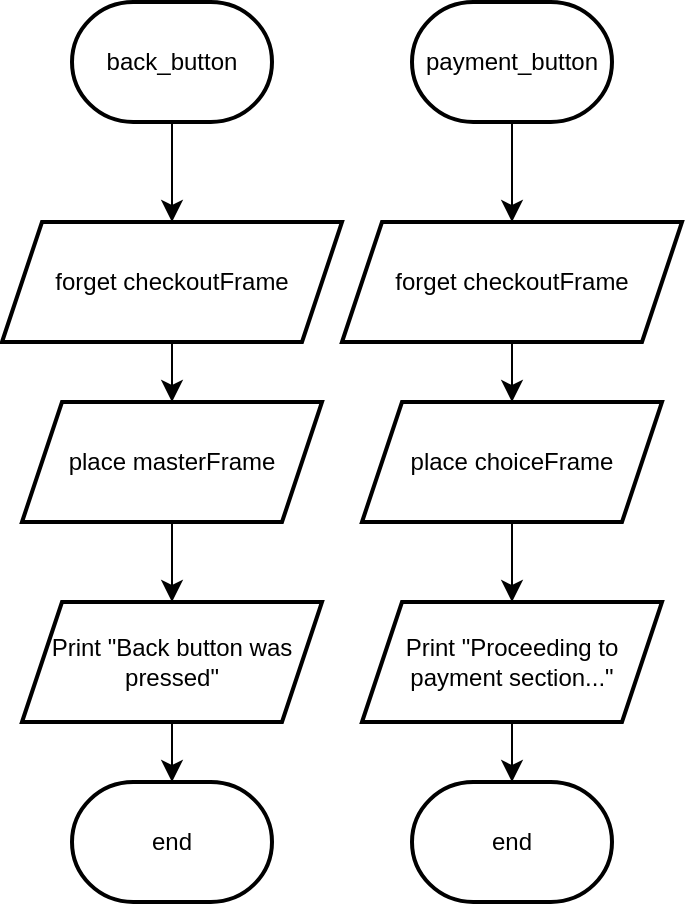 <mxfile version="24.7.4">
  <diagram id="C5RBs43oDa-KdzZeNtuy" name="Page-1">
    <mxGraphModel dx="802" dy="627" grid="1" gridSize="10" guides="1" tooltips="1" connect="1" arrows="1" fold="1" page="1" pageScale="1" pageWidth="827" pageHeight="1169" math="0" shadow="0">
      <root>
        <mxCell id="WIyWlLk6GJQsqaUBKTNV-0" />
        <mxCell id="WIyWlLk6GJQsqaUBKTNV-1" parent="WIyWlLk6GJQsqaUBKTNV-0" />
        <mxCell id="6FuJvIswQtkl7MqxrZb2-9" value="" style="edgeStyle=none;curved=1;rounded=0;orthogonalLoop=1;jettySize=auto;html=1;fontSize=12;startSize=8;endSize=8;" edge="1" parent="WIyWlLk6GJQsqaUBKTNV-1" source="6FuJvIswQtkl7MqxrZb2-3" target="6FuJvIswQtkl7MqxrZb2-8">
          <mxGeometry relative="1" as="geometry" />
        </mxCell>
        <mxCell id="6FuJvIswQtkl7MqxrZb2-3" value="back_button" style="strokeWidth=2;html=1;shape=mxgraph.flowchart.terminator;whiteSpace=wrap;" vertex="1" parent="WIyWlLk6GJQsqaUBKTNV-1">
          <mxGeometry x="85" y="10" width="100" height="60" as="geometry" />
        </mxCell>
        <mxCell id="6FuJvIswQtkl7MqxrZb2-4" value="end" style="strokeWidth=2;html=1;shape=mxgraph.flowchart.terminator;whiteSpace=wrap;" vertex="1" parent="WIyWlLk6GJQsqaUBKTNV-1">
          <mxGeometry x="85" y="400" width="100" height="60" as="geometry" />
        </mxCell>
        <mxCell id="6FuJvIswQtkl7MqxrZb2-11" value="" style="edgeStyle=none;curved=1;rounded=0;orthogonalLoop=1;jettySize=auto;html=1;fontSize=12;startSize=8;endSize=8;" edge="1" parent="WIyWlLk6GJQsqaUBKTNV-1" source="6FuJvIswQtkl7MqxrZb2-8" target="6FuJvIswQtkl7MqxrZb2-10">
          <mxGeometry relative="1" as="geometry" />
        </mxCell>
        <mxCell id="6FuJvIswQtkl7MqxrZb2-8" value="forget checkoutFrame" style="shape=parallelogram;perimeter=parallelogramPerimeter;whiteSpace=wrap;html=1;fixedSize=1;strokeWidth=2;" vertex="1" parent="WIyWlLk6GJQsqaUBKTNV-1">
          <mxGeometry x="50" y="120" width="170" height="60" as="geometry" />
        </mxCell>
        <mxCell id="6FuJvIswQtkl7MqxrZb2-14" value="" style="edgeStyle=none;curved=1;rounded=0;orthogonalLoop=1;jettySize=auto;html=1;fontSize=12;startSize=8;endSize=8;" edge="1" parent="WIyWlLk6GJQsqaUBKTNV-1" source="6FuJvIswQtkl7MqxrZb2-10" target="6FuJvIswQtkl7MqxrZb2-13">
          <mxGeometry relative="1" as="geometry" />
        </mxCell>
        <mxCell id="6FuJvIswQtkl7MqxrZb2-10" value="place masterFrame" style="shape=parallelogram;perimeter=parallelogramPerimeter;whiteSpace=wrap;html=1;fixedSize=1;strokeWidth=2;" vertex="1" parent="WIyWlLk6GJQsqaUBKTNV-1">
          <mxGeometry x="60" y="210" width="150" height="60" as="geometry" />
        </mxCell>
        <mxCell id="6FuJvIswQtkl7MqxrZb2-15" value="" style="edgeStyle=none;curved=1;rounded=0;orthogonalLoop=1;jettySize=auto;html=1;fontSize=12;startSize=8;endSize=8;" edge="1" parent="WIyWlLk6GJQsqaUBKTNV-1" source="6FuJvIswQtkl7MqxrZb2-13" target="6FuJvIswQtkl7MqxrZb2-4">
          <mxGeometry relative="1" as="geometry" />
        </mxCell>
        <mxCell id="6FuJvIswQtkl7MqxrZb2-13" value="Print &quot;Back button was pressed&quot;" style="shape=parallelogram;perimeter=parallelogramPerimeter;whiteSpace=wrap;html=1;fixedSize=1;strokeWidth=2;" vertex="1" parent="WIyWlLk6GJQsqaUBKTNV-1">
          <mxGeometry x="60" y="310" width="150" height="60" as="geometry" />
        </mxCell>
        <mxCell id="6FuJvIswQtkl7MqxrZb2-16" value="" style="edgeStyle=none;curved=1;rounded=0;orthogonalLoop=1;jettySize=auto;html=1;fontSize=12;startSize=8;endSize=8;" edge="1" parent="WIyWlLk6GJQsqaUBKTNV-1" source="6FuJvIswQtkl7MqxrZb2-17" target="6FuJvIswQtkl7MqxrZb2-20">
          <mxGeometry relative="1" as="geometry" />
        </mxCell>
        <mxCell id="6FuJvIswQtkl7MqxrZb2-17" value="payment_button" style="strokeWidth=2;html=1;shape=mxgraph.flowchart.terminator;whiteSpace=wrap;" vertex="1" parent="WIyWlLk6GJQsqaUBKTNV-1">
          <mxGeometry x="255" y="10" width="100" height="60" as="geometry" />
        </mxCell>
        <mxCell id="6FuJvIswQtkl7MqxrZb2-18" value="end" style="strokeWidth=2;html=1;shape=mxgraph.flowchart.terminator;whiteSpace=wrap;" vertex="1" parent="WIyWlLk6GJQsqaUBKTNV-1">
          <mxGeometry x="255" y="400" width="100" height="60" as="geometry" />
        </mxCell>
        <mxCell id="6FuJvIswQtkl7MqxrZb2-19" value="" style="edgeStyle=none;curved=1;rounded=0;orthogonalLoop=1;jettySize=auto;html=1;fontSize=12;startSize=8;endSize=8;" edge="1" parent="WIyWlLk6GJQsqaUBKTNV-1" source="6FuJvIswQtkl7MqxrZb2-20" target="6FuJvIswQtkl7MqxrZb2-22">
          <mxGeometry relative="1" as="geometry" />
        </mxCell>
        <mxCell id="6FuJvIswQtkl7MqxrZb2-20" value="forget checkoutFrame" style="shape=parallelogram;perimeter=parallelogramPerimeter;whiteSpace=wrap;html=1;fixedSize=1;strokeWidth=2;" vertex="1" parent="WIyWlLk6GJQsqaUBKTNV-1">
          <mxGeometry x="220" y="120" width="170" height="60" as="geometry" />
        </mxCell>
        <mxCell id="6FuJvIswQtkl7MqxrZb2-21" value="" style="edgeStyle=none;curved=1;rounded=0;orthogonalLoop=1;jettySize=auto;html=1;fontSize=12;startSize=8;endSize=8;" edge="1" parent="WIyWlLk6GJQsqaUBKTNV-1" source="6FuJvIswQtkl7MqxrZb2-22" target="6FuJvIswQtkl7MqxrZb2-24">
          <mxGeometry relative="1" as="geometry" />
        </mxCell>
        <mxCell id="6FuJvIswQtkl7MqxrZb2-22" value="place choiceFrame" style="shape=parallelogram;perimeter=parallelogramPerimeter;whiteSpace=wrap;html=1;fixedSize=1;strokeWidth=2;" vertex="1" parent="WIyWlLk6GJQsqaUBKTNV-1">
          <mxGeometry x="230" y="210" width="150" height="60" as="geometry" />
        </mxCell>
        <mxCell id="6FuJvIswQtkl7MqxrZb2-23" value="" style="edgeStyle=none;curved=1;rounded=0;orthogonalLoop=1;jettySize=auto;html=1;fontSize=12;startSize=8;endSize=8;" edge="1" parent="WIyWlLk6GJQsqaUBKTNV-1" source="6FuJvIswQtkl7MqxrZb2-24" target="6FuJvIswQtkl7MqxrZb2-18">
          <mxGeometry relative="1" as="geometry" />
        </mxCell>
        <mxCell id="6FuJvIswQtkl7MqxrZb2-24" value="Print &quot;Proceeding to payment section...&quot;" style="shape=parallelogram;perimeter=parallelogramPerimeter;whiteSpace=wrap;html=1;fixedSize=1;strokeWidth=2;" vertex="1" parent="WIyWlLk6GJQsqaUBKTNV-1">
          <mxGeometry x="230" y="310" width="150" height="60" as="geometry" />
        </mxCell>
      </root>
    </mxGraphModel>
  </diagram>
</mxfile>
